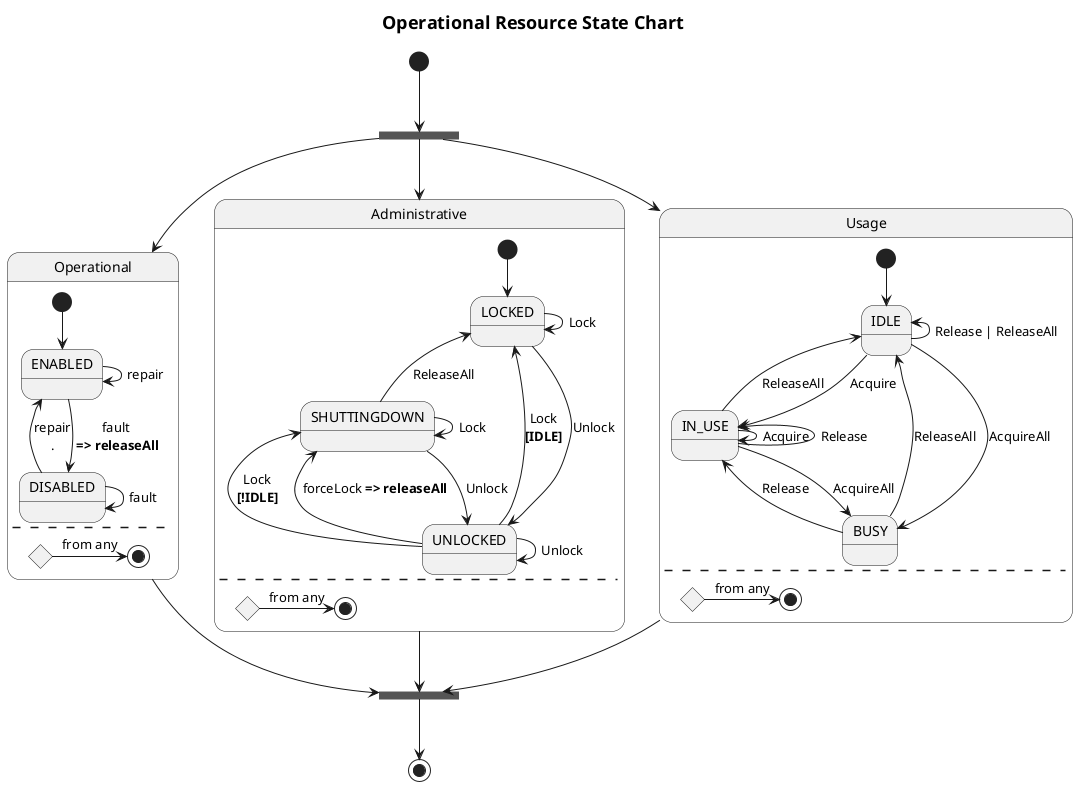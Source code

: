@startuml OperationalResouce_ST
title
= Operational Resource State Chart
end title

state start<<fork>>

state Operational {
  state ENABLED
  state DISABLED

  [*] --> ENABLED

  ENABLED -> ENABLED: repair
  DISABLED -> DISABLED: fault

  ENABLED <-- DISABLED: repair\n.
  ENABLED --> DISABLED: fault\n **=> releaseAll**
--
  state anyOp<<choice>>
  anyOp -> [*]: from any

}

state Administrative {

  state UNLOCKED
  state SHUTTINGDOWN
  state LOCKED

  [*] --> LOCKED

  UNLOCKED -> UNLOCKED: Unlock
  LOCKED -> LOCKED: Lock
  SHUTTINGDOWN -> SHUTTINGDOWN: Lock

  LOCKED <-- UNLOCKED: Lock\n**[IDLE]**
  SHUTTINGDOWN <-- UNLOCKED: Lock\n**[!IDLE]**
  SHUTTINGDOWN <-- UNLOCKED: forceLock **=> releaseAll**

  LOCKED --> UNLOCKED: Unlock
  SHUTTINGDOWN --> UNLOCKED: Unlock

  LOCKED <-- SHUTTINGDOWN: ReleaseAll
  LOCKED -[hidden]-> SHUTTINGDOWN
 --
  state anyAdm<<choice>>
  anyAdm -> [*]: from any
}

state Usage {
  state IDLE
  state IN_USE
  state BUSY

  [*] --> IDLE

  IDLE --> IN_USE: Acquire
  IDLE <-- IN_USE: ReleaseAll
  IDLE <- IDLE: Release | ReleaseAll

  IN_USE -> IN_USE: Acquire
  IN_USE <- IN_USE: Release

  IDLE --> BUSY: AcquireAll
  IN_USE --> BUSY: AcquireAll

  IDLE <-- BUSY: ReleaseAll
  IN_USE <-- BUSY: Release
--
  state anyUse<<choice>>
  anyUse -> [*]: from any

}

state end<<join>>

[*] --> start

start --> Usage
start --> Operational
start --> Administrative

Usage --> end
Operational --> end
Administrative --> end

end --> [*]

@enduml
